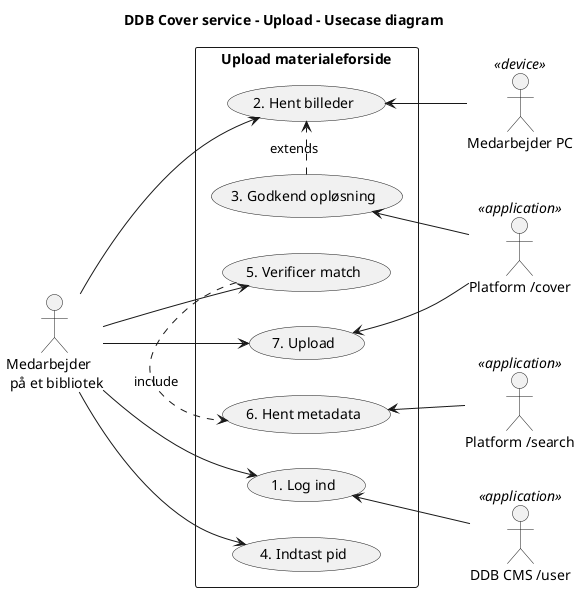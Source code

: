 @startuml

title "DDB Cover service - Upload - Usecase diagram"

left to right direction
skinparam packageStyle rectangle

actor "Medarbejder \n på et bibliotek" as medarbejder
actor "Platform /cover" <<application>> as cover
actor "Platform /search" <<application>> as search
actor "Medarbejder PC" <<device>> as computer
actor "DDB CMS /user" <<application>> as login

rectangle "Upload materialeforside" {


    :medarbejder: --> (1. Log ind)
    (1. Log ind) <-- :login:
   
    :medarbejder: --> (2. Hent billeder)
    (3. Godkend opløsning) <-- :cover:
    (2. Hent billeder) <-- :computer:
    (3. Godkend opløsning) .> (2. Hent billeder) : extends
    :medarbejder: --> (4. Indtast pid)
    
    :medarbejder: --> (5. Verificer match)
    (5. Verificer match) .> (6. Hent metadata) : include
    (6. Hent metadata) <-- :search:

    :medarbejder: --> (7. Upload)
    (7. Upload) <-- :cover:
}

@enduml

